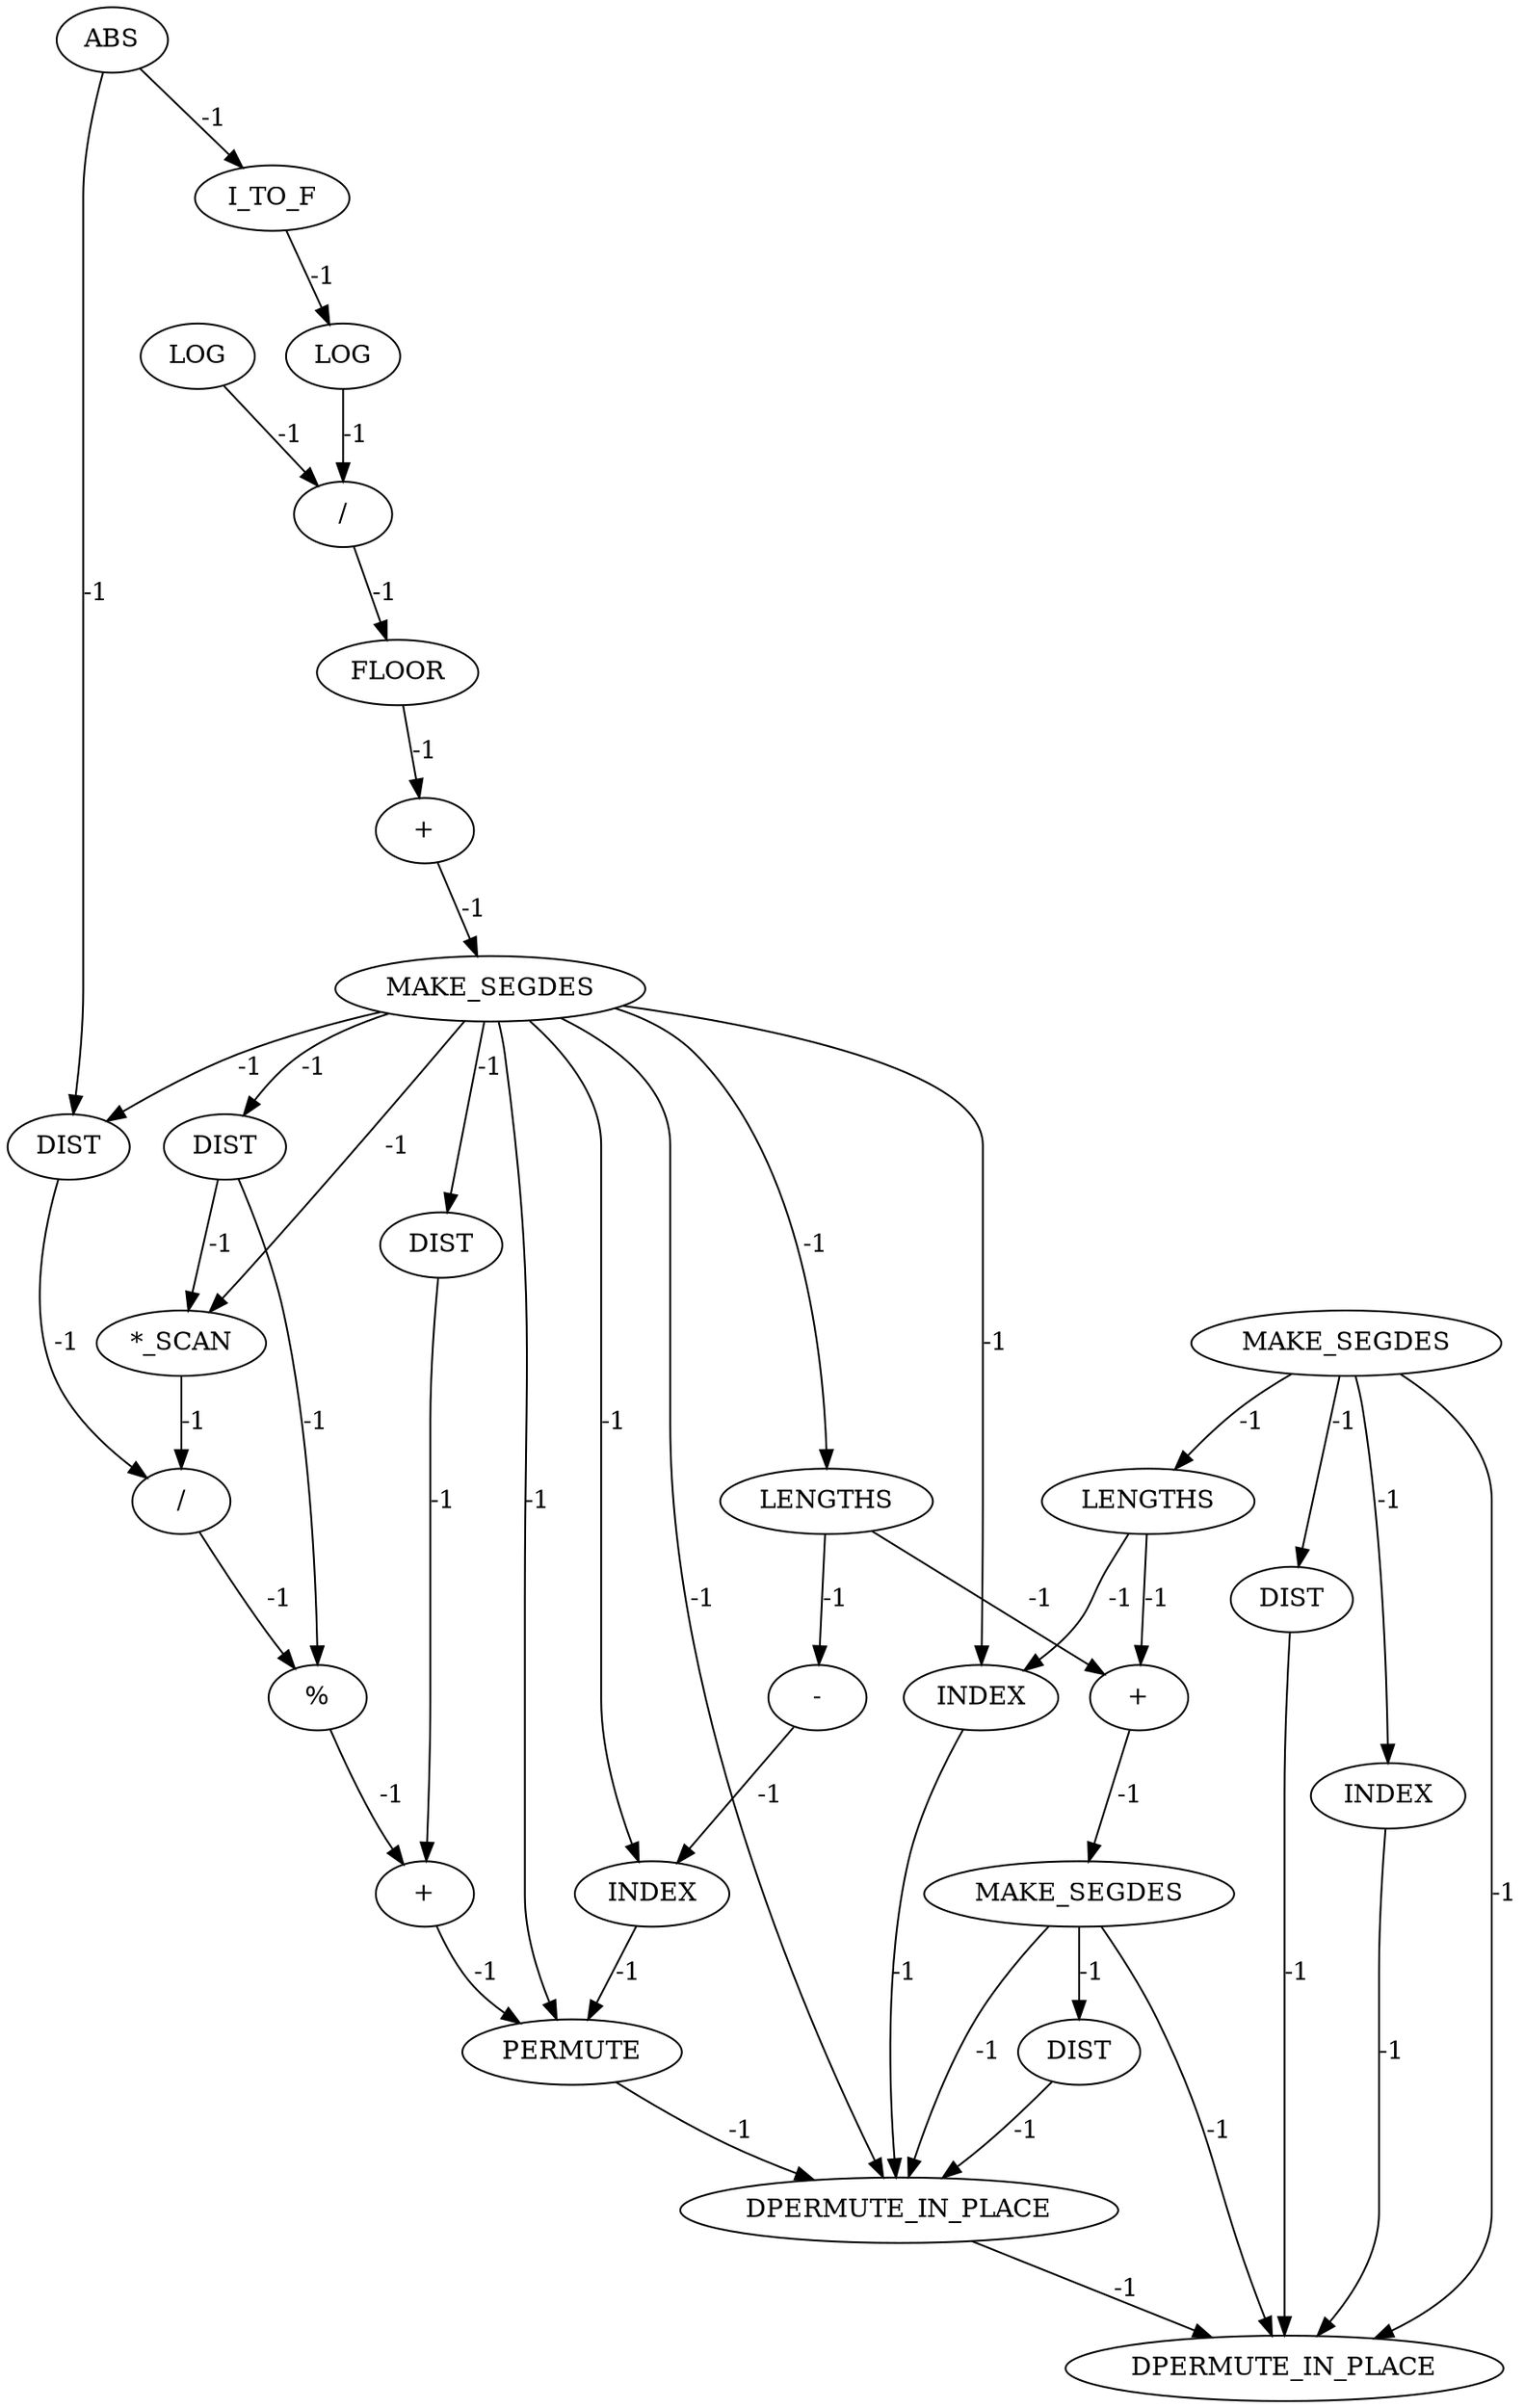 digraph {
	convex_hull_large_rmat_INST_5610 [label="/" cost=0]
	convex_hull_large_rmat_INST_5607 [label=LOG cost=0]
	convex_hull_large_rmat_INST_5635 [label=DIST cost=0]
	convex_hull_large_rmat_INST_5615 [label=MAKE_SEGDES cost=0]
	convex_hull_large_rmat_INST_5605 [label=LOG cost=0]
	convex_hull_large_rmat_INST_5690 [label=DIST cost=0]
	convex_hull_large_rmat_INST_6355 [label=DPERMUTE_IN_PLACE cost=0]
	convex_hull_large_rmat_INST_5681 [label=PERMUTE cost=0]
	convex_hull_large_rmat_INST_5628 [label=DIST cost=0]
	convex_hull_large_rmat_INST_5611 [label=FLOOR cost=0]
	convex_hull_large_rmat_INST_5657 [label="+" cost=0]
	convex_hull_large_rmat_INST_5729 [label=MAKE_SEGDES cost=0]
	convex_hull_large_rmat_INST_1154 [label=ABS cost=0]
	convex_hull_large_rmat_INST_5602 [label=I_TO_F cost=0]
	convex_hull_large_rmat_INST_5623 [label="*_SCAN" cost=0]
	convex_hull_large_rmat_INST_5612 [label="+" cost=0]
	convex_hull_large_rmat_INST_5643 [label="/" cost=0]
	convex_hull_large_rmat_INST_5713 [label=INDEX cost=0]
	convex_hull_large_rmat_INST_5705 [label=LENGTHS cost=0]
	convex_hull_large_rmat_INST_5701 [label=INDEX cost=0]
	convex_hull_large_rmat_INST_5665 [label="-" cost=0]
	convex_hull_large_rmat_INST_5735 [label=DIST cost=0]
	convex_hull_large_rmat_INST_5673 [label=INDEX cost=0]
	convex_hull_large_rmat_INST_5684 [label=MAKE_SEGDES cost=0]
	convex_hull_large_rmat_INST_5654 [label="%" cost=0]
	convex_hull_large_rmat_INST_5621 [label=DIST cost=0]
	convex_hull_large_rmat_INST_5724 [label="+" cost=0]
	convex_hull_large_rmat_INST_6356 [label=DPERMUTE_IN_PLACE cost=0]
	convex_hull_large_rmat_INST_5663 [label=LENGTHS cost=0]
	convex_hull_large_rmat_INST_5610 -> convex_hull_large_rmat_INST_5611 [label=-1 cost=-1]
	convex_hull_large_rmat_INST_5607 -> convex_hull_large_rmat_INST_5610 [label=-1 cost=-1]
	convex_hull_large_rmat_INST_5635 -> convex_hull_large_rmat_INST_5657 [label=-1 cost=-1]
	convex_hull_large_rmat_INST_5615 -> convex_hull_large_rmat_INST_5621 [label=-1 cost=-1]
	convex_hull_large_rmat_INST_5615 -> convex_hull_large_rmat_INST_5623 [label=-1 cost=-1]
	convex_hull_large_rmat_INST_5615 -> convex_hull_large_rmat_INST_5628 [label=-1 cost=-1]
	convex_hull_large_rmat_INST_5615 -> convex_hull_large_rmat_INST_5635 [label=-1 cost=-1]
	convex_hull_large_rmat_INST_5615 -> convex_hull_large_rmat_INST_5663 [label=-1 cost=-1]
	convex_hull_large_rmat_INST_5615 -> convex_hull_large_rmat_INST_5673 [label=-1 cost=-1]
	convex_hull_large_rmat_INST_5615 -> convex_hull_large_rmat_INST_5681 [label=-1 cost=-1]
	convex_hull_large_rmat_INST_5615 -> convex_hull_large_rmat_INST_5713 [label=-1 cost=-1]
	convex_hull_large_rmat_INST_5615 -> convex_hull_large_rmat_INST_6355 [label=-1 cost=-1]
	convex_hull_large_rmat_INST_5605 -> convex_hull_large_rmat_INST_5610 [label=-1 cost=-1]
	convex_hull_large_rmat_INST_5690 -> convex_hull_large_rmat_INST_6356 [label=-1 cost=-1]
	convex_hull_large_rmat_INST_6355 -> convex_hull_large_rmat_INST_6356 [label=-1 cost=-1]
	convex_hull_large_rmat_INST_5681 -> convex_hull_large_rmat_INST_6355 [label=-1 cost=-1]
	convex_hull_large_rmat_INST_5628 -> convex_hull_large_rmat_INST_5643 [label=-1 cost=-1]
	convex_hull_large_rmat_INST_5611 -> convex_hull_large_rmat_INST_5612 [label=-1 cost=-1]
	convex_hull_large_rmat_INST_5657 -> convex_hull_large_rmat_INST_5681 [label=-1 cost=-1]
	convex_hull_large_rmat_INST_5729 -> convex_hull_large_rmat_INST_5735 [label=-1 cost=-1]
	convex_hull_large_rmat_INST_5729 -> convex_hull_large_rmat_INST_6355 [label=-1 cost=-1]
	convex_hull_large_rmat_INST_5729 -> convex_hull_large_rmat_INST_6356 [label=-1 cost=-1]
	convex_hull_large_rmat_INST_1154 -> convex_hull_large_rmat_INST_5602 [label=-1 cost=-1]
	convex_hull_large_rmat_INST_1154 -> convex_hull_large_rmat_INST_5628 [label=-1 cost=-1]
	convex_hull_large_rmat_INST_5602 -> convex_hull_large_rmat_INST_5605 [label=-1 cost=-1]
	convex_hull_large_rmat_INST_5623 -> convex_hull_large_rmat_INST_5643 [label=-1 cost=-1]
	convex_hull_large_rmat_INST_5612 -> convex_hull_large_rmat_INST_5615 [label=-1 cost=-1]
	convex_hull_large_rmat_INST_5643 -> convex_hull_large_rmat_INST_5654 [label=-1 cost=-1]
	convex_hull_large_rmat_INST_5713 -> convex_hull_large_rmat_INST_6355 [label=-1 cost=-1]
	convex_hull_large_rmat_INST_5705 -> convex_hull_large_rmat_INST_5713 [label=-1 cost=-1]
	convex_hull_large_rmat_INST_5705 -> convex_hull_large_rmat_INST_5724 [label=-1 cost=-1]
	convex_hull_large_rmat_INST_5701 -> convex_hull_large_rmat_INST_6356 [label=-1 cost=-1]
	convex_hull_large_rmat_INST_5665 -> convex_hull_large_rmat_INST_5673 [label=-1 cost=-1]
	convex_hull_large_rmat_INST_5735 -> convex_hull_large_rmat_INST_6355 [label=-1 cost=-1]
	convex_hull_large_rmat_INST_5673 -> convex_hull_large_rmat_INST_5681 [label=-1 cost=-1]
	convex_hull_large_rmat_INST_5684 -> convex_hull_large_rmat_INST_5690 [label=-1 cost=-1]
	convex_hull_large_rmat_INST_5684 -> convex_hull_large_rmat_INST_5701 [label=-1 cost=-1]
	convex_hull_large_rmat_INST_5684 -> convex_hull_large_rmat_INST_5705 [label=-1 cost=-1]
	convex_hull_large_rmat_INST_5684 -> convex_hull_large_rmat_INST_6356 [label=-1 cost=-1]
	convex_hull_large_rmat_INST_5654 -> convex_hull_large_rmat_INST_5657 [label=-1 cost=-1]
	convex_hull_large_rmat_INST_5621 -> convex_hull_large_rmat_INST_5623 [label=-1 cost=-1]
	convex_hull_large_rmat_INST_5621 -> convex_hull_large_rmat_INST_5654 [label=-1 cost=-1]
	convex_hull_large_rmat_INST_5724 -> convex_hull_large_rmat_INST_5729 [label=-1 cost=-1]
	convex_hull_large_rmat_INST_5663 -> convex_hull_large_rmat_INST_5665 [label=-1 cost=-1]
	convex_hull_large_rmat_INST_5663 -> convex_hull_large_rmat_INST_5724 [label=-1 cost=-1]
}
